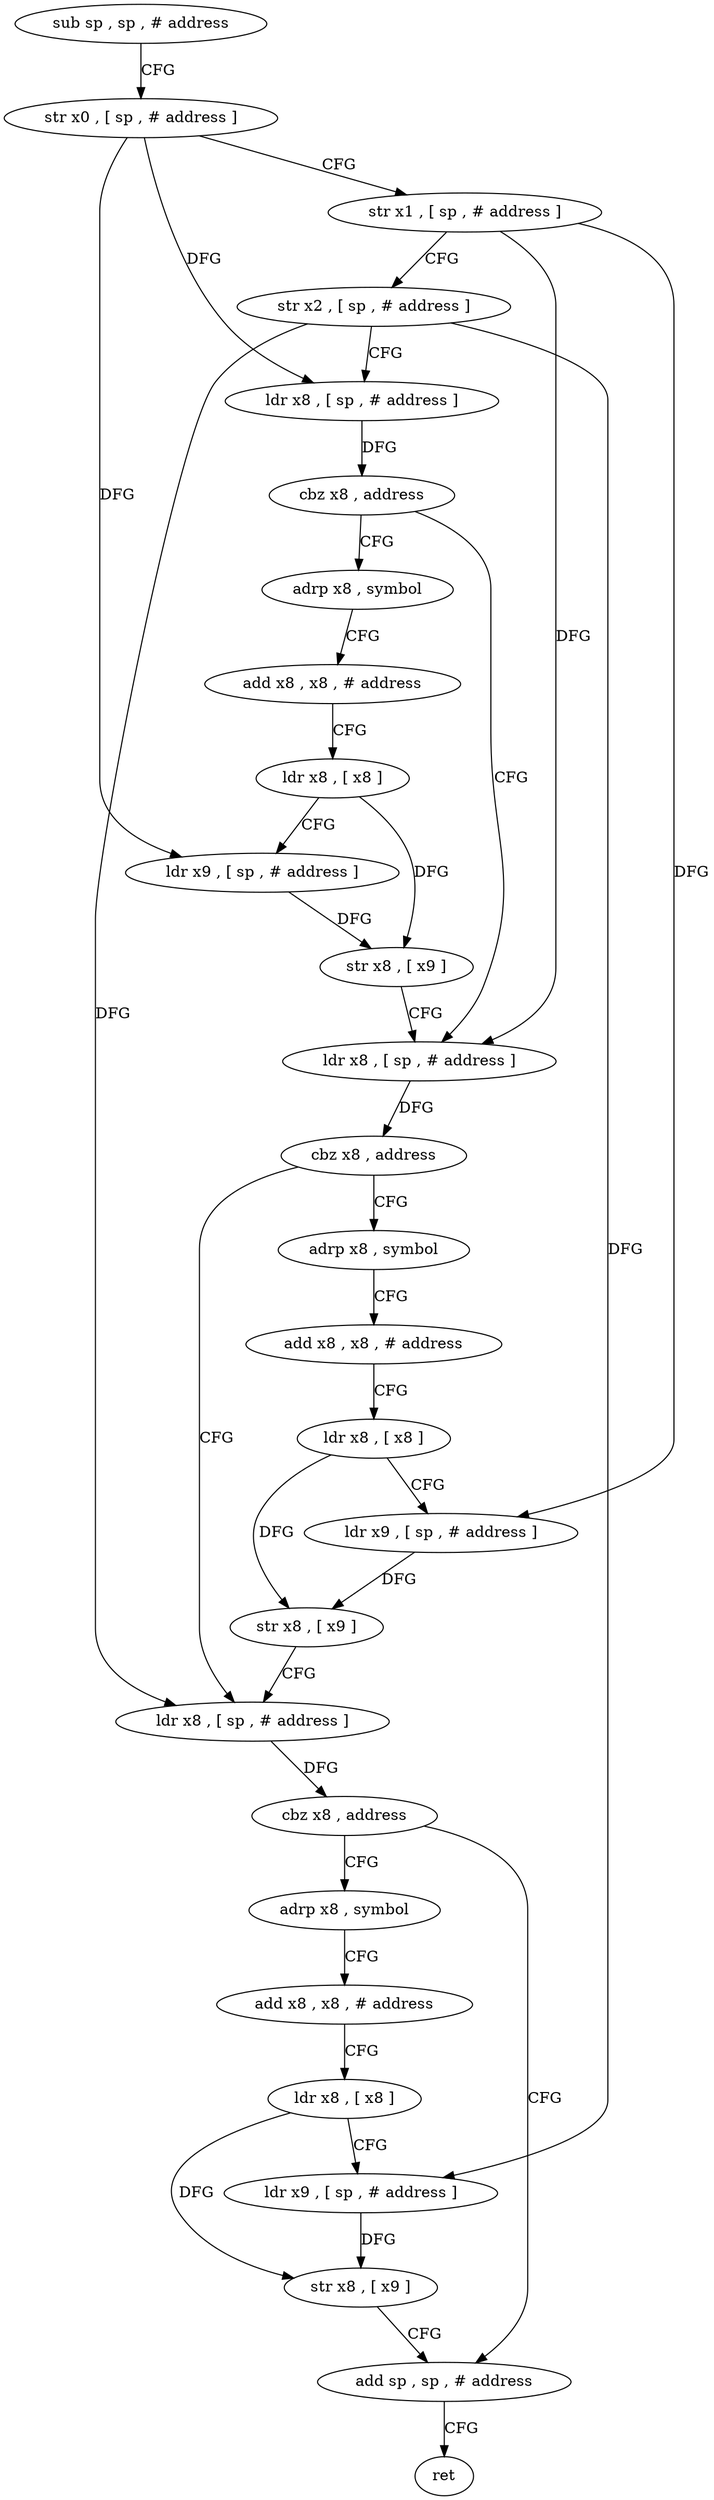 digraph "func" {
"4233164" [label = "sub sp , sp , # address" ]
"4233168" [label = "str x0 , [ sp , # address ]" ]
"4233172" [label = "str x1 , [ sp , # address ]" ]
"4233176" [label = "str x2 , [ sp , # address ]" ]
"4233180" [label = "ldr x8 , [ sp , # address ]" ]
"4233184" [label = "cbz x8 , address" ]
"4233208" [label = "ldr x8 , [ sp , # address ]" ]
"4233188" [label = "adrp x8 , symbol" ]
"4233212" [label = "cbz x8 , address" ]
"4233236" [label = "ldr x8 , [ sp , # address ]" ]
"4233216" [label = "adrp x8 , symbol" ]
"4233192" [label = "add x8 , x8 , # address" ]
"4233196" [label = "ldr x8 , [ x8 ]" ]
"4233200" [label = "ldr x9 , [ sp , # address ]" ]
"4233204" [label = "str x8 , [ x9 ]" ]
"4233240" [label = "cbz x8 , address" ]
"4233264" [label = "add sp , sp , # address" ]
"4233244" [label = "adrp x8 , symbol" ]
"4233220" [label = "add x8 , x8 , # address" ]
"4233224" [label = "ldr x8 , [ x8 ]" ]
"4233228" [label = "ldr x9 , [ sp , # address ]" ]
"4233232" [label = "str x8 , [ x9 ]" ]
"4233268" [label = "ret" ]
"4233248" [label = "add x8 , x8 , # address" ]
"4233252" [label = "ldr x8 , [ x8 ]" ]
"4233256" [label = "ldr x9 , [ sp , # address ]" ]
"4233260" [label = "str x8 , [ x9 ]" ]
"4233164" -> "4233168" [ label = "CFG" ]
"4233168" -> "4233172" [ label = "CFG" ]
"4233168" -> "4233180" [ label = "DFG" ]
"4233168" -> "4233200" [ label = "DFG" ]
"4233172" -> "4233176" [ label = "CFG" ]
"4233172" -> "4233208" [ label = "DFG" ]
"4233172" -> "4233228" [ label = "DFG" ]
"4233176" -> "4233180" [ label = "CFG" ]
"4233176" -> "4233236" [ label = "DFG" ]
"4233176" -> "4233256" [ label = "DFG" ]
"4233180" -> "4233184" [ label = "DFG" ]
"4233184" -> "4233208" [ label = "CFG" ]
"4233184" -> "4233188" [ label = "CFG" ]
"4233208" -> "4233212" [ label = "DFG" ]
"4233188" -> "4233192" [ label = "CFG" ]
"4233212" -> "4233236" [ label = "CFG" ]
"4233212" -> "4233216" [ label = "CFG" ]
"4233236" -> "4233240" [ label = "DFG" ]
"4233216" -> "4233220" [ label = "CFG" ]
"4233192" -> "4233196" [ label = "CFG" ]
"4233196" -> "4233200" [ label = "CFG" ]
"4233196" -> "4233204" [ label = "DFG" ]
"4233200" -> "4233204" [ label = "DFG" ]
"4233204" -> "4233208" [ label = "CFG" ]
"4233240" -> "4233264" [ label = "CFG" ]
"4233240" -> "4233244" [ label = "CFG" ]
"4233264" -> "4233268" [ label = "CFG" ]
"4233244" -> "4233248" [ label = "CFG" ]
"4233220" -> "4233224" [ label = "CFG" ]
"4233224" -> "4233228" [ label = "CFG" ]
"4233224" -> "4233232" [ label = "DFG" ]
"4233228" -> "4233232" [ label = "DFG" ]
"4233232" -> "4233236" [ label = "CFG" ]
"4233248" -> "4233252" [ label = "CFG" ]
"4233252" -> "4233256" [ label = "CFG" ]
"4233252" -> "4233260" [ label = "DFG" ]
"4233256" -> "4233260" [ label = "DFG" ]
"4233260" -> "4233264" [ label = "CFG" ]
}
